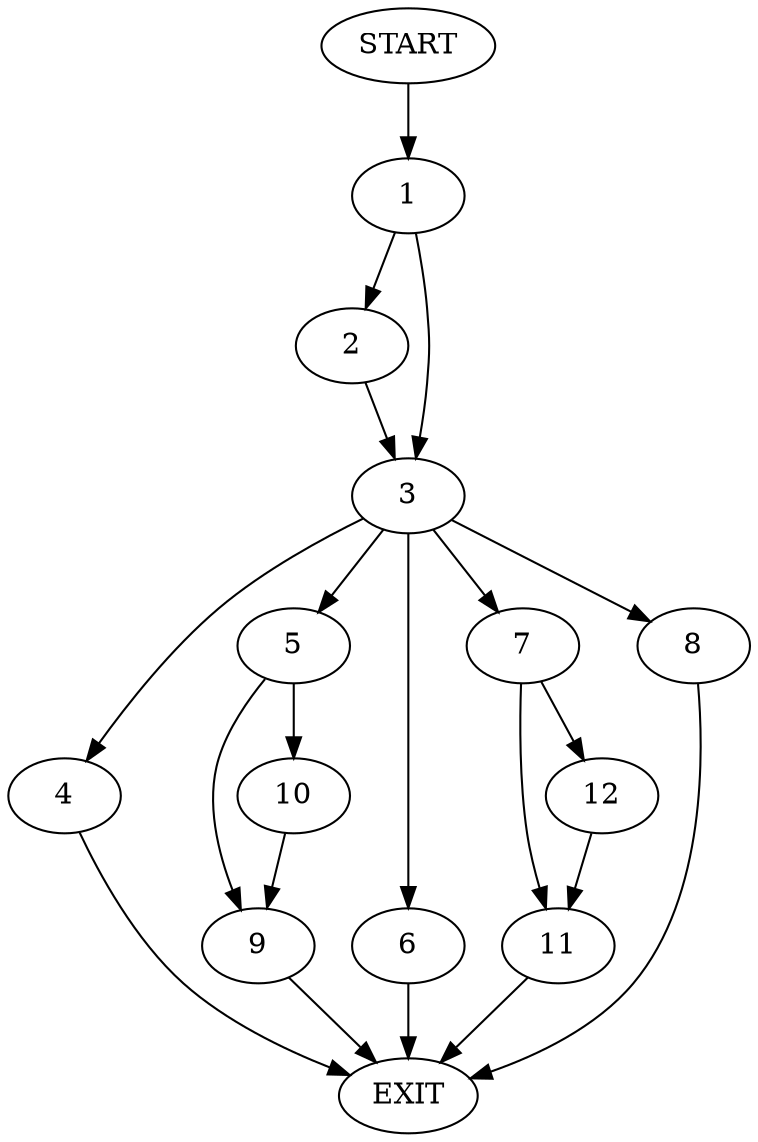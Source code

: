 digraph {
0 [label="START"]
13 [label="EXIT"]
0 -> 1
1 -> 2
1 -> 3
3 -> 4
3 -> 5
3 -> 6
3 -> 7
3 -> 8
2 -> 3
5 -> 9
5 -> 10
4 -> 13
6 -> 13
8 -> 13
7 -> 11
7 -> 12
9 -> 13
10 -> 9
12 -> 11
11 -> 13
}
